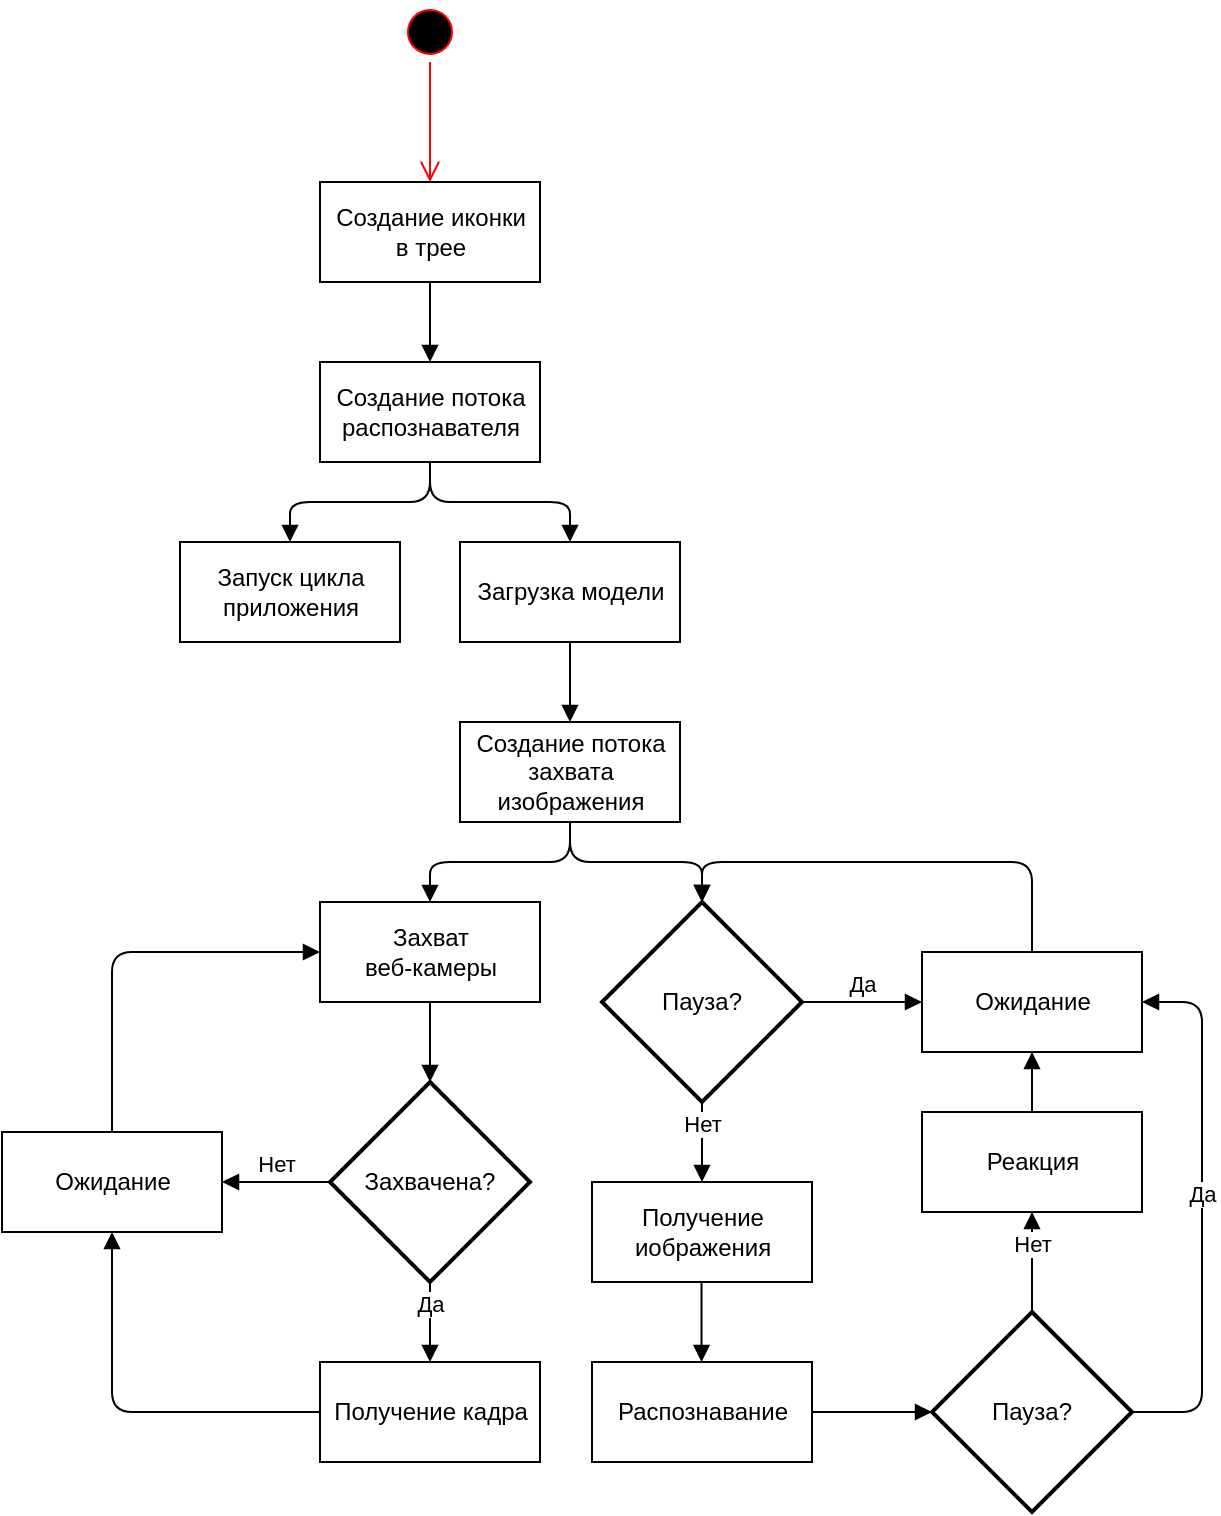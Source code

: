 <mxfile version="14.1.8" type="device"><diagram id="cNlRWsGbhYuX-jNbgsyx" name="Страница 1"><mxGraphModel dx="1182" dy="792" grid="1" gridSize="10" guides="1" tooltips="1" connect="1" arrows="1" fold="1" page="1" pageScale="1" pageWidth="827" pageHeight="1169" math="0" shadow="0"><root><mxCell id="0"/><mxCell id="1" parent="0"/><mxCell id="apOZQ6bsKvaGYgUbeWwI-1" value="" style="ellipse;html=1;shape=startState;fillColor=#000000;strokeColor=#ff0000;" vertex="1" parent="1"><mxGeometry x="399" y="30" width="30" height="30" as="geometry"/></mxCell><mxCell id="apOZQ6bsKvaGYgUbeWwI-2" value="" style="edgeStyle=orthogonalEdgeStyle;html=1;verticalAlign=bottom;endArrow=open;endSize=8;strokeColor=#ff0000;" edge="1" source="apOZQ6bsKvaGYgUbeWwI-1" parent="1"><mxGeometry relative="1" as="geometry"><mxPoint x="414" y="120" as="targetPoint"/></mxGeometry></mxCell><mxCell id="apOZQ6bsKvaGYgUbeWwI-3" value="Создание иконки&lt;br&gt;в трее" style="html=1;" vertex="1" parent="1"><mxGeometry x="359" y="120" width="110" height="50" as="geometry"/></mxCell><mxCell id="apOZQ6bsKvaGYgUbeWwI-4" value="Создание потока&lt;br&gt;распознавателя" style="html=1;" vertex="1" parent="1"><mxGeometry x="359" y="210" width="110" height="50" as="geometry"/></mxCell><mxCell id="apOZQ6bsKvaGYgUbeWwI-5" value="&lt;br&gt;" style="html=1;verticalAlign=bottom;endArrow=block;exitX=0.5;exitY=1;exitDx=0;exitDy=0;entryX=0.5;entryY=0;entryDx=0;entryDy=0;" edge="1" parent="1" source="apOZQ6bsKvaGYgUbeWwI-3" target="apOZQ6bsKvaGYgUbeWwI-4"><mxGeometry width="80" relative="1" as="geometry"><mxPoint x="414" y="190" as="sourcePoint"/><mxPoint x="494" y="190" as="targetPoint"/></mxGeometry></mxCell><mxCell id="apOZQ6bsKvaGYgUbeWwI-6" value="Запуск цикла&lt;br&gt;приложения" style="html=1;" vertex="1" parent="1"><mxGeometry x="289" y="300" width="110" height="50" as="geometry"/></mxCell><mxCell id="apOZQ6bsKvaGYgUbeWwI-7" value="Загрузка модели" style="html=1;" vertex="1" parent="1"><mxGeometry x="429" y="300" width="110" height="50" as="geometry"/></mxCell><mxCell id="apOZQ6bsKvaGYgUbeWwI-8" value="Создание потока&lt;br&gt;захвата&lt;br&gt;изображения" style="html=1;" vertex="1" parent="1"><mxGeometry x="429" y="390" width="110" height="50" as="geometry"/></mxCell><mxCell id="apOZQ6bsKvaGYgUbeWwI-9" value="Захват&lt;br&gt;веб-камеры" style="html=1;" vertex="1" parent="1"><mxGeometry x="359" y="480" width="110" height="50" as="geometry"/></mxCell><mxCell id="apOZQ6bsKvaGYgUbeWwI-10" value="Захвачена?" style="strokeWidth=2;html=1;shape=mxgraph.flowchart.decision;whiteSpace=wrap;" vertex="1" parent="1"><mxGeometry x="364" y="570" width="100" height="100" as="geometry"/></mxCell><mxCell id="apOZQ6bsKvaGYgUbeWwI-11" value="" style="html=1;verticalAlign=bottom;endArrow=block;entryX=0.5;entryY=0;entryDx=0;entryDy=0;exitX=0.5;exitY=1;exitDx=0;exitDy=0;" edge="1" parent="1" source="apOZQ6bsKvaGYgUbeWwI-4" target="apOZQ6bsKvaGYgUbeWwI-6"><mxGeometry width="80" relative="1" as="geometry"><mxPoint x="370" y="260" as="sourcePoint"/><mxPoint x="450" y="260" as="targetPoint"/><Array as="points"><mxPoint x="414" y="280"/><mxPoint x="344" y="280"/></Array></mxGeometry></mxCell><mxCell id="apOZQ6bsKvaGYgUbeWwI-13" value="" style="html=1;verticalAlign=bottom;endArrow=block;entryX=0.5;entryY=0;entryDx=0;entryDy=0;exitX=0.5;exitY=1;exitDx=0;exitDy=0;" edge="1" parent="1" source="apOZQ6bsKvaGYgUbeWwI-4" target="apOZQ6bsKvaGYgUbeWwI-7"><mxGeometry width="80" relative="1" as="geometry"><mxPoint x="424.0" y="270" as="sourcePoint"/><mxPoint x="354" y="310" as="targetPoint"/><Array as="points"><mxPoint x="414" y="280"/><mxPoint x="484" y="280"/></Array></mxGeometry></mxCell><mxCell id="apOZQ6bsKvaGYgUbeWwI-14" value="" style="html=1;verticalAlign=bottom;endArrow=block;exitX=0.5;exitY=1;exitDx=0;exitDy=0;entryX=0.5;entryY=0;entryDx=0;entryDy=0;" edge="1" parent="1" source="apOZQ6bsKvaGYgUbeWwI-7" target="apOZQ6bsKvaGYgUbeWwI-8"><mxGeometry width="80" relative="1" as="geometry"><mxPoint x="370" y="400" as="sourcePoint"/><mxPoint x="450" y="400" as="targetPoint"/></mxGeometry></mxCell><mxCell id="apOZQ6bsKvaGYgUbeWwI-15" value="" style="html=1;verticalAlign=bottom;endArrow=block;entryX=0.5;entryY=0;entryDx=0;entryDy=0;exitX=0.5;exitY=1;exitDx=0;exitDy=0;" edge="1" parent="1"><mxGeometry width="80" relative="1" as="geometry"><mxPoint x="484.0" y="440" as="sourcePoint"/><mxPoint x="414" y="480" as="targetPoint"/><Array as="points"><mxPoint x="484" y="460"/><mxPoint x="414" y="460"/></Array></mxGeometry></mxCell><mxCell id="apOZQ6bsKvaGYgUbeWwI-16" value="" style="html=1;verticalAlign=bottom;endArrow=block;exitX=0.5;exitY=1;exitDx=0;exitDy=0;entryX=0.5;entryY=0;entryDx=0;entryDy=0;entryPerimeter=0;" edge="1" parent="1" source="apOZQ6bsKvaGYgUbeWwI-9" target="apOZQ6bsKvaGYgUbeWwI-10"><mxGeometry width="80" relative="1" as="geometry"><mxPoint x="494" y="360" as="sourcePoint"/><mxPoint x="494" y="400" as="targetPoint"/></mxGeometry></mxCell><mxCell id="apOZQ6bsKvaGYgUbeWwI-17" value="Нет" style="html=1;verticalAlign=bottom;endArrow=block;exitX=0;exitY=0.5;exitDx=0;exitDy=0;exitPerimeter=0;entryX=1;entryY=0.5;entryDx=0;entryDy=0;" edge="1" parent="1" source="apOZQ6bsKvaGYgUbeWwI-10" target="apOZQ6bsKvaGYgUbeWwI-18"><mxGeometry width="80" relative="1" as="geometry"><mxPoint x="370" y="550" as="sourcePoint"/><mxPoint x="320" y="500" as="targetPoint"/><Array as="points"><mxPoint x="320" y="620"/></Array></mxGeometry></mxCell><mxCell id="apOZQ6bsKvaGYgUbeWwI-18" value="Ожидание" style="html=1;" vertex="1" parent="1"><mxGeometry x="200" y="595" width="110" height="50" as="geometry"/></mxCell><mxCell id="apOZQ6bsKvaGYgUbeWwI-19" value="" style="html=1;verticalAlign=bottom;endArrow=block;exitX=0.5;exitY=0;exitDx=0;exitDy=0;entryX=0;entryY=0.5;entryDx=0;entryDy=0;" edge="1" parent="1" source="apOZQ6bsKvaGYgUbeWwI-18" target="apOZQ6bsKvaGYgUbeWwI-9"><mxGeometry width="80" relative="1" as="geometry"><mxPoint x="370" y="550" as="sourcePoint"/><mxPoint x="450" y="550" as="targetPoint"/><Array as="points"><mxPoint x="255" y="505"/></Array></mxGeometry></mxCell><mxCell id="apOZQ6bsKvaGYgUbeWwI-20" value="Да" style="html=1;verticalAlign=bottom;endArrow=block;exitX=0.5;exitY=1;exitDx=0;exitDy=0;exitPerimeter=0;entryX=0.5;entryY=0;entryDx=0;entryDy=0;" edge="1" parent="1" source="apOZQ6bsKvaGYgUbeWwI-10" target="apOZQ6bsKvaGYgUbeWwI-21"><mxGeometry width="80" relative="1" as="geometry"><mxPoint x="523" y="640" as="sourcePoint"/><mxPoint x="469" y="640" as="targetPoint"/><Array as="points"/></mxGeometry></mxCell><mxCell id="apOZQ6bsKvaGYgUbeWwI-21" value="Получение кадра" style="html=1;" vertex="1" parent="1"><mxGeometry x="359" y="710" width="110" height="50" as="geometry"/></mxCell><mxCell id="apOZQ6bsKvaGYgUbeWwI-24" value="" style="html=1;verticalAlign=bottom;endArrow=block;exitX=0;exitY=0.5;exitDx=0;exitDy=0;entryX=0.5;entryY=1;entryDx=0;entryDy=0;" edge="1" parent="1" source="apOZQ6bsKvaGYgUbeWwI-21" target="apOZQ6bsKvaGYgUbeWwI-18"><mxGeometry width="80" relative="1" as="geometry"><mxPoint x="334" y="734.76" as="sourcePoint"/><mxPoint x="280.0" y="734.76" as="targetPoint"/><Array as="points"><mxPoint x="255" y="735"/></Array></mxGeometry></mxCell><mxCell id="apOZQ6bsKvaGYgUbeWwI-25" value="Пауза?" style="strokeWidth=2;html=1;shape=mxgraph.flowchart.decision;whiteSpace=wrap;" vertex="1" parent="1"><mxGeometry x="500" y="480" width="100" height="100" as="geometry"/></mxCell><mxCell id="apOZQ6bsKvaGYgUbeWwI-26" value="" style="html=1;verticalAlign=bottom;endArrow=block;entryX=0.5;entryY=0;entryDx=0;entryDy=0;exitX=0.5;exitY=1;exitDx=0;exitDy=0;entryPerimeter=0;" edge="1" parent="1" source="apOZQ6bsKvaGYgUbeWwI-8" target="apOZQ6bsKvaGYgUbeWwI-25"><mxGeometry width="80" relative="1" as="geometry"><mxPoint x="490" y="450" as="sourcePoint"/><mxPoint x="560" y="490" as="targetPoint"/><Array as="points"><mxPoint x="484" y="460"/><mxPoint x="550" y="460"/></Array></mxGeometry></mxCell><mxCell id="apOZQ6bsKvaGYgUbeWwI-27" value="Ожидание" style="html=1;" vertex="1" parent="1"><mxGeometry x="660" y="505" width="110" height="50" as="geometry"/></mxCell><mxCell id="apOZQ6bsKvaGYgUbeWwI-28" value="Да" style="html=1;verticalAlign=bottom;endArrow=block;exitX=1;exitY=0.5;exitDx=0;exitDy=0;exitPerimeter=0;entryX=0;entryY=0.5;entryDx=0;entryDy=0;" edge="1" parent="1" source="apOZQ6bsKvaGYgUbeWwI-25" target="apOZQ6bsKvaGYgUbeWwI-27"><mxGeometry width="80" relative="1" as="geometry"><mxPoint x="424.0" y="680.0" as="sourcePoint"/><mxPoint x="424.0" y="720" as="targetPoint"/><Array as="points"/></mxGeometry></mxCell><mxCell id="apOZQ6bsKvaGYgUbeWwI-29" value="" style="html=1;verticalAlign=bottom;endArrow=block;exitX=0.5;exitY=0;exitDx=0;exitDy=0;entryX=0.5;entryY=0;entryDx=0;entryDy=0;entryPerimeter=0;" edge="1" parent="1" source="apOZQ6bsKvaGYgUbeWwI-27" target="apOZQ6bsKvaGYgUbeWwI-25"><mxGeometry width="80" relative="1" as="geometry"><mxPoint x="620" y="450" as="sourcePoint"/><mxPoint x="700" y="450" as="targetPoint"/><Array as="points"><mxPoint x="715" y="460"/><mxPoint x="550" y="460"/></Array></mxGeometry></mxCell><mxCell id="apOZQ6bsKvaGYgUbeWwI-30" value="Нет" style="html=1;verticalAlign=bottom;endArrow=block;exitX=0.5;exitY=1;exitDx=0;exitDy=0;exitPerimeter=0;" edge="1" parent="1" source="apOZQ6bsKvaGYgUbeWwI-25"><mxGeometry width="80" relative="1" as="geometry"><mxPoint x="549.76" y="600.0" as="sourcePoint"/><mxPoint x="550" y="620" as="targetPoint"/><Array as="points"/></mxGeometry></mxCell><mxCell id="apOZQ6bsKvaGYgUbeWwI-31" value="Получение&lt;br&gt;иображения" style="html=1;" vertex="1" parent="1"><mxGeometry x="495" y="620" width="110" height="50" as="geometry"/></mxCell><mxCell id="apOZQ6bsKvaGYgUbeWwI-32" value="Распознавание" style="html=1;" vertex="1" parent="1"><mxGeometry x="495" y="710" width="110" height="50" as="geometry"/></mxCell><mxCell id="apOZQ6bsKvaGYgUbeWwI-33" value="" style="html=1;verticalAlign=bottom;endArrow=block;exitX=0.5;exitY=1;exitDx=0;exitDy=0;exitPerimeter=0;" edge="1" parent="1"><mxGeometry width="80" relative="1" as="geometry"><mxPoint x="549.76" y="670" as="sourcePoint"/><mxPoint x="549.76" y="710.0" as="targetPoint"/><Array as="points"/></mxGeometry></mxCell><mxCell id="apOZQ6bsKvaGYgUbeWwI-34" value="Реакция" style="html=1;" vertex="1" parent="1"><mxGeometry x="660" y="585" width="110" height="50" as="geometry"/></mxCell><mxCell id="apOZQ6bsKvaGYgUbeWwI-35" value="" style="html=1;verticalAlign=bottom;endArrow=block;exitX=1;exitY=0.5;exitDx=0;exitDy=0;entryX=0;entryY=0.5;entryDx=0;entryDy=0;entryPerimeter=0;" edge="1" parent="1" source="apOZQ6bsKvaGYgUbeWwI-32" target="apOZQ6bsKvaGYgUbeWwI-37"><mxGeometry width="80" relative="1" as="geometry"><mxPoint x="600" y="690" as="sourcePoint"/><mxPoint x="640" y="750" as="targetPoint"/></mxGeometry></mxCell><mxCell id="apOZQ6bsKvaGYgUbeWwI-36" value="" style="html=1;verticalAlign=bottom;endArrow=block;exitX=0.5;exitY=0;exitDx=0;exitDy=0;entryX=0.5;entryY=1;entryDx=0;entryDy=0;" edge="1" parent="1" source="apOZQ6bsKvaGYgUbeWwI-34" target="apOZQ6bsKvaGYgUbeWwI-27"><mxGeometry width="80" relative="1" as="geometry"><mxPoint x="690" y="630" as="sourcePoint"/><mxPoint x="770" y="630" as="targetPoint"/></mxGeometry></mxCell><mxCell id="apOZQ6bsKvaGYgUbeWwI-37" value="Пауза?" style="strokeWidth=2;html=1;shape=mxgraph.flowchart.decision;whiteSpace=wrap;" vertex="1" parent="1"><mxGeometry x="665" y="685" width="100" height="100" as="geometry"/></mxCell><mxCell id="apOZQ6bsKvaGYgUbeWwI-38" value="Нет" style="html=1;verticalAlign=bottom;endArrow=block;exitX=0.5;exitY=0;exitDx=0;exitDy=0;exitPerimeter=0;entryX=0.5;entryY=1;entryDx=0;entryDy=0;" edge="1" parent="1" source="apOZQ6bsKvaGYgUbeWwI-37" target="apOZQ6bsKvaGYgUbeWwI-34"><mxGeometry width="80" relative="1" as="geometry"><mxPoint x="659.52" y="650.0" as="sourcePoint"/><mxPoint x="659.52" y="690" as="targetPoint"/><Array as="points"/></mxGeometry></mxCell><mxCell id="apOZQ6bsKvaGYgUbeWwI-39" value="Да" style="html=1;verticalAlign=bottom;endArrow=block;exitX=1;exitY=0.5;exitDx=0;exitDy=0;exitPerimeter=0;entryX=1;entryY=0.5;entryDx=0;entryDy=0;" edge="1" parent="1" source="apOZQ6bsKvaGYgUbeWwI-37" target="apOZQ6bsKvaGYgUbeWwI-27"><mxGeometry width="80" relative="1" as="geometry"><mxPoint x="780" y="734.76" as="sourcePoint"/><mxPoint x="800" y="520" as="targetPoint"/><Array as="points"><mxPoint x="800" y="735"/><mxPoint x="800" y="530"/></Array></mxGeometry></mxCell></root></mxGraphModel></diagram></mxfile>